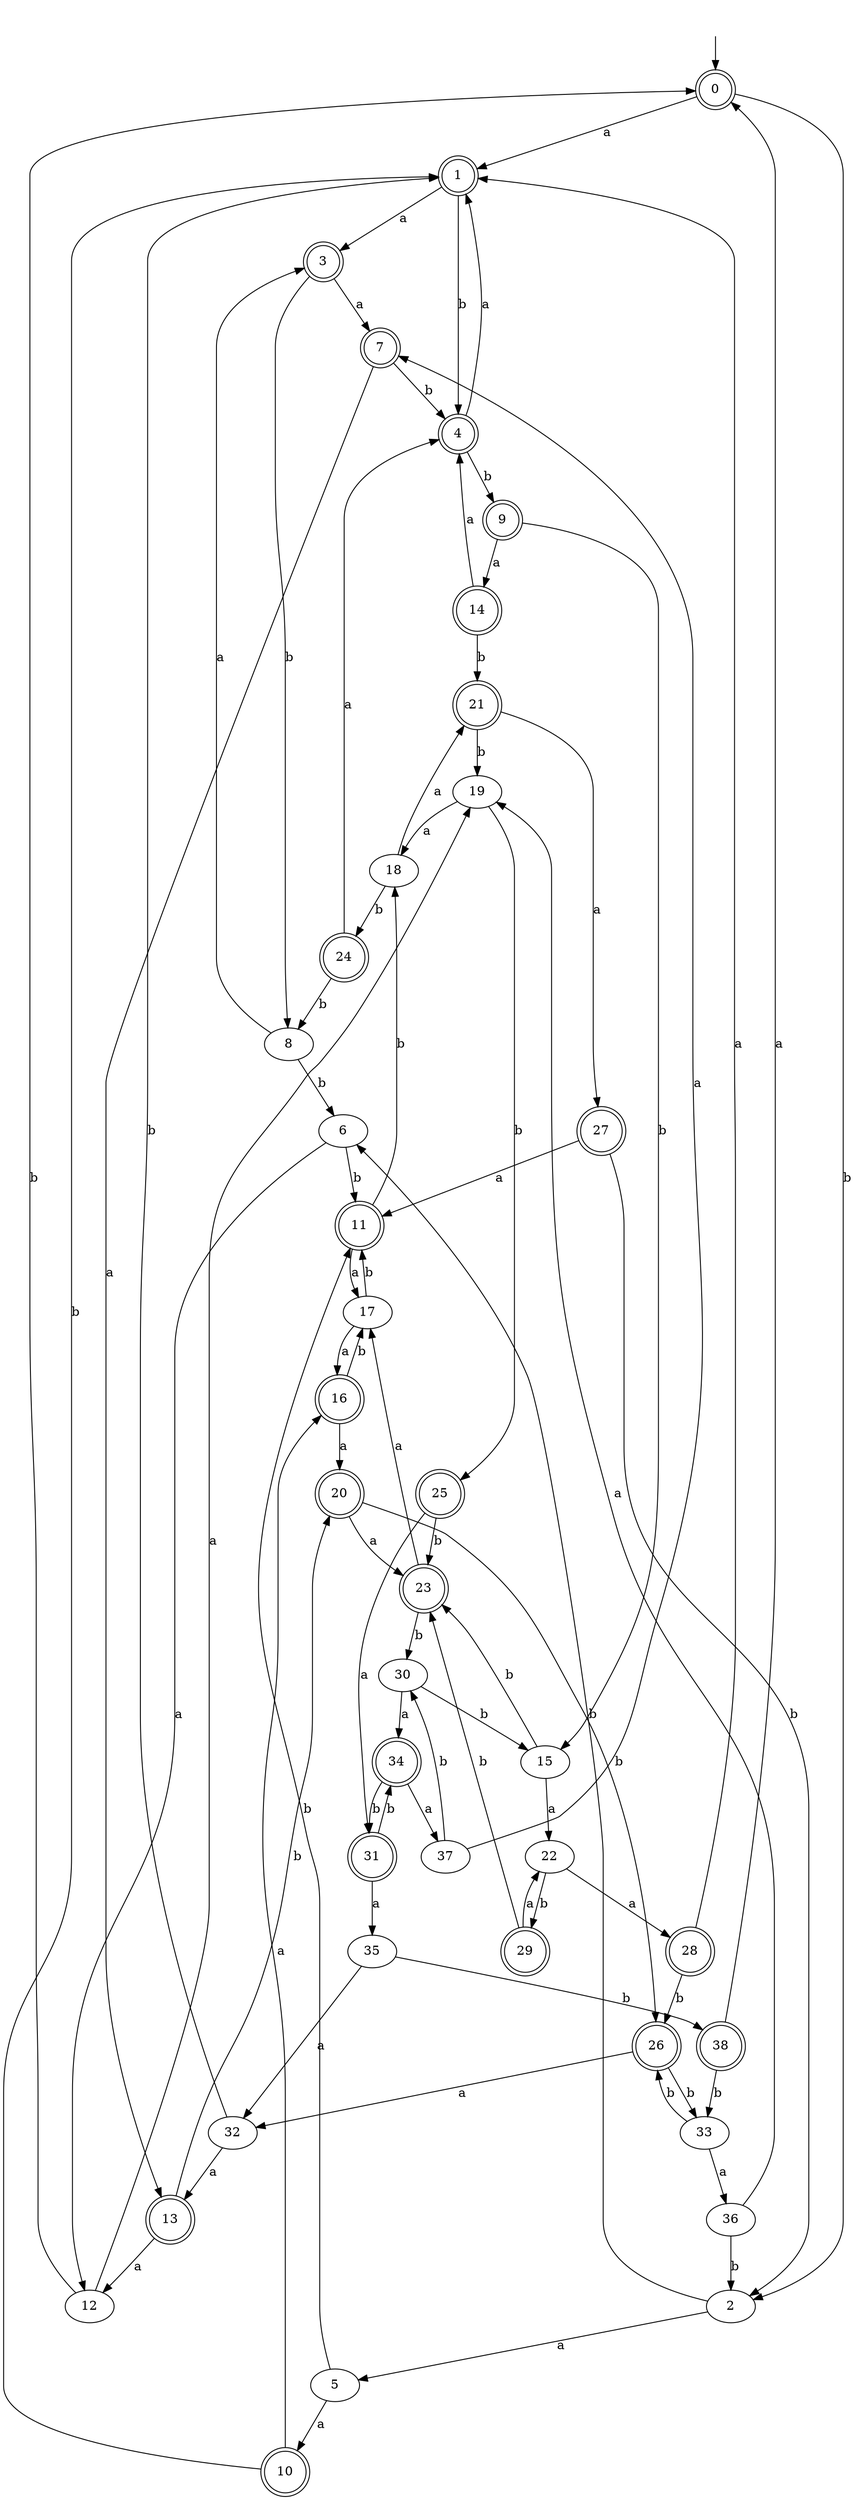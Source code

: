 digraph RandomDFA {
  __start0 [label="", shape=none];
  __start0 -> 0 [label=""];
  0 [shape=circle] [shape=doublecircle]
  0 -> 1 [label="a"]
  0 -> 2 [label="b"]
  1 [shape=doublecircle]
  1 -> 3 [label="a"]
  1 -> 4 [label="b"]
  2
  2 -> 5 [label="a"]
  2 -> 6 [label="b"]
  3 [shape=doublecircle]
  3 -> 7 [label="a"]
  3 -> 8 [label="b"]
  4 [shape=doublecircle]
  4 -> 1 [label="a"]
  4 -> 9 [label="b"]
  5
  5 -> 10 [label="a"]
  5 -> 11 [label="b"]
  6
  6 -> 12 [label="a"]
  6 -> 11 [label="b"]
  7 [shape=doublecircle]
  7 -> 13 [label="a"]
  7 -> 4 [label="b"]
  8
  8 -> 3 [label="a"]
  8 -> 6 [label="b"]
  9 [shape=doublecircle]
  9 -> 14 [label="a"]
  9 -> 15 [label="b"]
  10 [shape=doublecircle]
  10 -> 16 [label="a"]
  10 -> 1 [label="b"]
  11 [shape=doublecircle]
  11 -> 17 [label="a"]
  11 -> 18 [label="b"]
  12
  12 -> 19 [label="a"]
  12 -> 0 [label="b"]
  13 [shape=doublecircle]
  13 -> 12 [label="a"]
  13 -> 20 [label="b"]
  14 [shape=doublecircle]
  14 -> 4 [label="a"]
  14 -> 21 [label="b"]
  15
  15 -> 22 [label="a"]
  15 -> 23 [label="b"]
  16 [shape=doublecircle]
  16 -> 20 [label="a"]
  16 -> 17 [label="b"]
  17
  17 -> 16 [label="a"]
  17 -> 11 [label="b"]
  18
  18 -> 21 [label="a"]
  18 -> 24 [label="b"]
  19
  19 -> 18 [label="a"]
  19 -> 25 [label="b"]
  20 [shape=doublecircle]
  20 -> 23 [label="a"]
  20 -> 26 [label="b"]
  21 [shape=doublecircle]
  21 -> 27 [label="a"]
  21 -> 19 [label="b"]
  22
  22 -> 28 [label="a"]
  22 -> 29 [label="b"]
  23 [shape=doublecircle]
  23 -> 17 [label="a"]
  23 -> 30 [label="b"]
  24 [shape=doublecircle]
  24 -> 4 [label="a"]
  24 -> 8 [label="b"]
  25 [shape=doublecircle]
  25 -> 31 [label="a"]
  25 -> 23 [label="b"]
  26 [shape=doublecircle]
  26 -> 32 [label="a"]
  26 -> 33 [label="b"]
  27 [shape=doublecircle]
  27 -> 11 [label="a"]
  27 -> 2 [label="b"]
  28 [shape=doublecircle]
  28 -> 1 [label="a"]
  28 -> 26 [label="b"]
  29 [shape=doublecircle]
  29 -> 22 [label="a"]
  29 -> 23 [label="b"]
  30
  30 -> 34 [label="a"]
  30 -> 15 [label="b"]
  31 [shape=doublecircle]
  31 -> 35 [label="a"]
  31 -> 34 [label="b"]
  32
  32 -> 13 [label="a"]
  32 -> 1 [label="b"]
  33
  33 -> 36 [label="a"]
  33 -> 26 [label="b"]
  34 [shape=doublecircle]
  34 -> 37 [label="a"]
  34 -> 31 [label="b"]
  35
  35 -> 32 [label="a"]
  35 -> 38 [label="b"]
  36
  36 -> 19 [label="a"]
  36 -> 2 [label="b"]
  37
  37 -> 7 [label="a"]
  37 -> 30 [label="b"]
  38 [shape=doublecircle]
  38 -> 0 [label="a"]
  38 -> 33 [label="b"]
}
